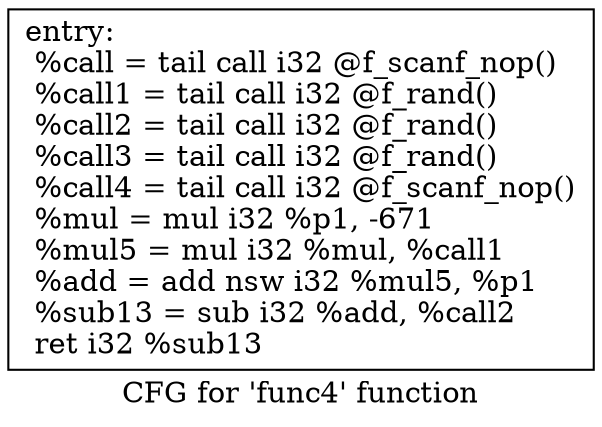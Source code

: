 digraph "CFG for 'func4' function" {
	label="CFG for 'func4' function";

	Node0x560642d6cc10 [shape=record,label="{entry:\l  %call = tail call i32 @f_scanf_nop()\l  %call1 = tail call i32 @f_rand()\l  %call2 = tail call i32 @f_rand()\l  %call3 = tail call i32 @f_rand()\l  %call4 = tail call i32 @f_scanf_nop()\l  %mul = mul i32 %p1, -671\l  %mul5 = mul i32 %mul, %call1\l  %add = add nsw i32 %mul5, %p1\l  %sub13 = sub i32 %add, %call2\l  ret i32 %sub13\l}"];
}

